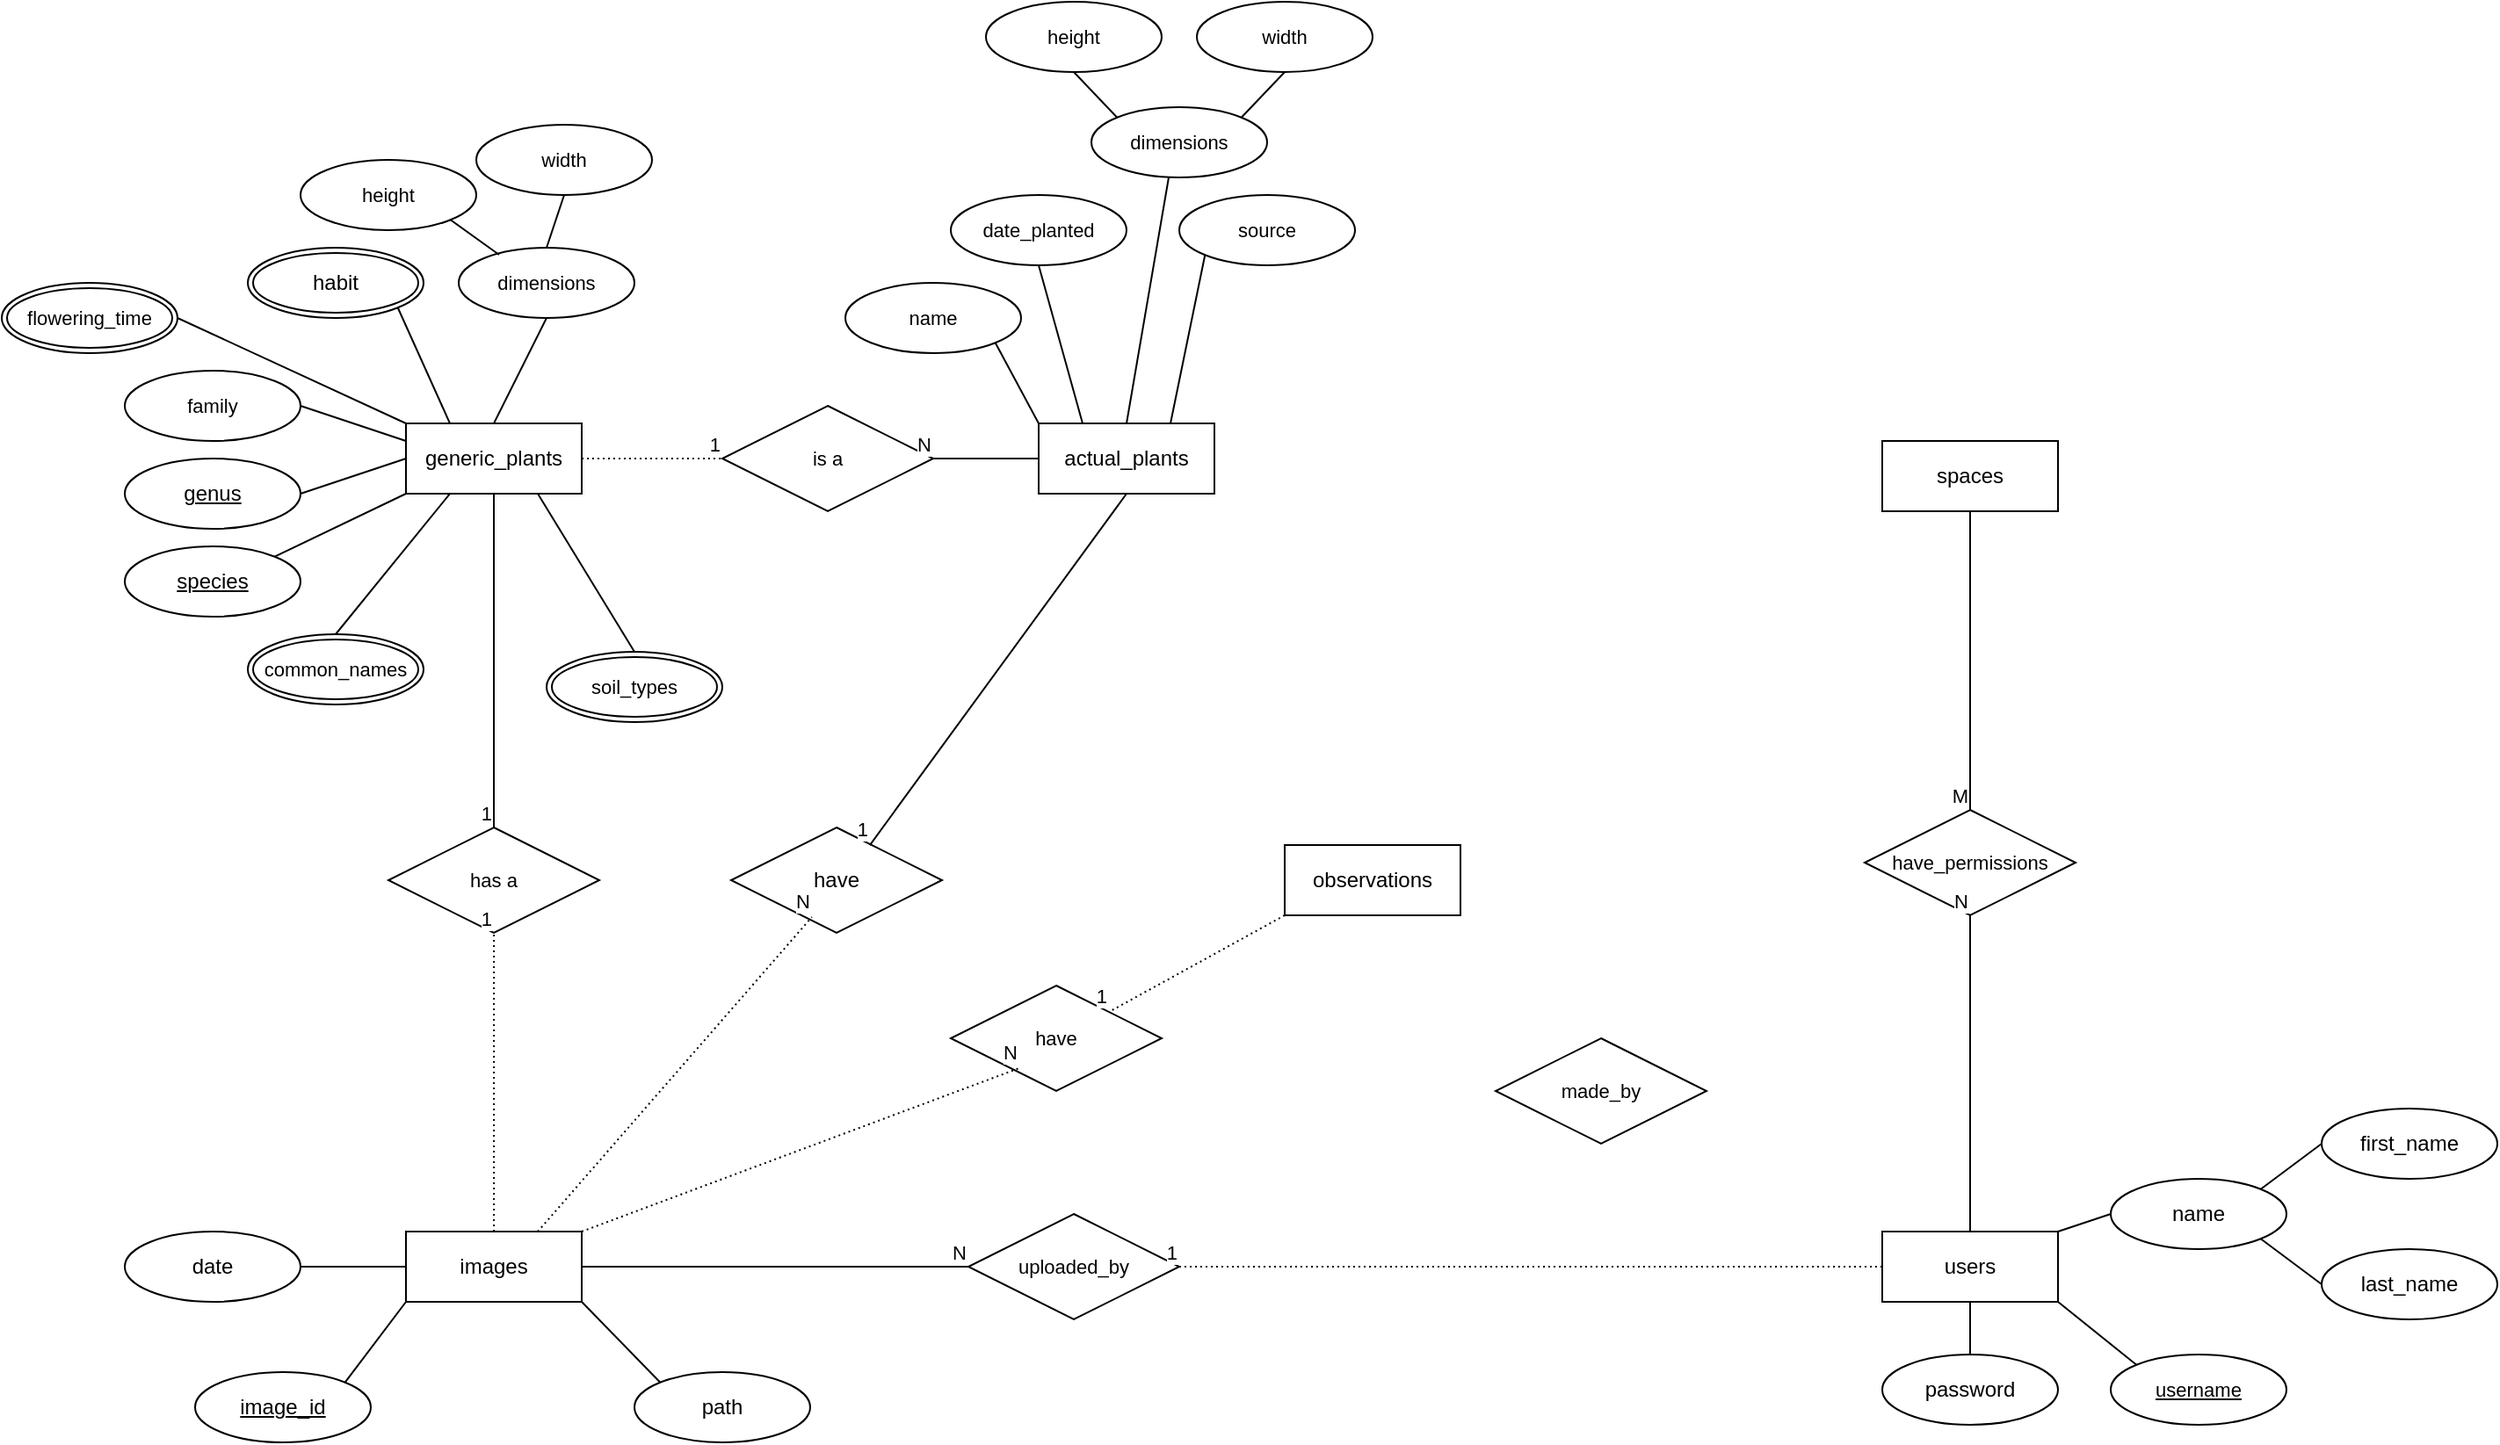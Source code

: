 <mxfile version="24.7.5">
  <diagram id="R2lEEEUBdFMjLlhIrx00" name="Page-1">
    <mxGraphModel dx="2924" dy="1106" grid="1" gridSize="10" guides="1" tooltips="1" connect="1" arrows="1" fold="1" page="1" pageScale="1" pageWidth="850" pageHeight="1100" math="0" shadow="0" extFonts="Permanent Marker^https://fonts.googleapis.com/css?family=Permanent+Marker">
      <root>
        <mxCell id="0" />
        <mxCell id="1" parent="0" />
        <mxCell id="8vloyq_Telz0-nq0sPVS-1" value="generic_plants" style="whiteSpace=wrap;html=1;align=center;fontSize=12;" parent="1" vertex="1">
          <mxGeometry x="180" y="460" width="100" height="40" as="geometry" />
        </mxCell>
        <mxCell id="GQBnyUPq5ZIcI_zQH5y9-13" style="edgeStyle=none;shape=connector;rounded=0;orthogonalLoop=1;jettySize=auto;html=1;exitX=0.75;exitY=0;exitDx=0;exitDy=0;entryX=0;entryY=1;entryDx=0;entryDy=0;strokeColor=default;align=center;verticalAlign=middle;fontFamily=Helvetica;fontSize=11;fontColor=default;labelBackgroundColor=default;endArrow=none;endFill=0;" edge="1" parent="1" source="8vloyq_Telz0-nq0sPVS-2" target="GQBnyUPq5ZIcI_zQH5y9-12">
          <mxGeometry relative="1" as="geometry" />
        </mxCell>
        <mxCell id="8vloyq_Telz0-nq0sPVS-2" value="actual_plants" style="whiteSpace=wrap;html=1;align=center;fontSize=12;" parent="1" vertex="1">
          <mxGeometry x="540" y="460" width="100" height="40" as="geometry" />
        </mxCell>
        <mxCell id="8vloyq_Telz0-nq0sPVS-4" style="rounded=0;orthogonalLoop=1;jettySize=auto;html=1;exitX=1;exitY=1;exitDx=0;exitDy=0;entryX=0.25;entryY=0;entryDx=0;entryDy=0;endArrow=none;endFill=0;fontSize=12;" parent="1" source="8vloyq_Telz0-nq0sPVS-3" target="8vloyq_Telz0-nq0sPVS-1" edge="1">
          <mxGeometry relative="1" as="geometry" />
        </mxCell>
        <mxCell id="8vloyq_Telz0-nq0sPVS-3" value="habit" style="ellipse;shape=doubleEllipse;margin=3;whiteSpace=wrap;html=1;align=center;fontSize=12;" parent="1" vertex="1">
          <mxGeometry x="90" y="360" width="100" height="40" as="geometry" />
        </mxCell>
        <mxCell id="8vloyq_Telz0-nq0sPVS-7" style="edgeStyle=none;shape=connector;rounded=0;orthogonalLoop=1;jettySize=auto;html=1;exitX=1;exitY=0.5;exitDx=0;exitDy=0;entryX=0;entryY=0.5;entryDx=0;entryDy=0;strokeColor=default;align=center;verticalAlign=middle;fontFamily=Helvetica;fontSize=12;fontColor=default;labelBackgroundColor=default;endArrow=none;endFill=0;" parent="1" source="8vloyq_Telz0-nq0sPVS-6" target="8vloyq_Telz0-nq0sPVS-1" edge="1">
          <mxGeometry relative="1" as="geometry" />
        </mxCell>
        <mxCell id="8vloyq_Telz0-nq0sPVS-6" value="genus" style="ellipse;whiteSpace=wrap;html=1;align=center;fontStyle=4;fontFamily=Helvetica;fontSize=12;fontColor=default;labelBackgroundColor=default;" parent="1" vertex="1">
          <mxGeometry x="20" y="480" width="100" height="40" as="geometry" />
        </mxCell>
        <mxCell id="8vloyq_Telz0-nq0sPVS-9" style="edgeStyle=none;shape=connector;rounded=0;orthogonalLoop=1;jettySize=auto;html=1;exitX=1;exitY=0;exitDx=0;exitDy=0;entryX=0;entryY=1;entryDx=0;entryDy=0;strokeColor=default;align=center;verticalAlign=middle;fontFamily=Helvetica;fontSize=12;fontColor=default;labelBackgroundColor=default;endArrow=none;endFill=0;" parent="1" source="8vloyq_Telz0-nq0sPVS-8" target="8vloyq_Telz0-nq0sPVS-1" edge="1">
          <mxGeometry relative="1" as="geometry" />
        </mxCell>
        <mxCell id="8vloyq_Telz0-nq0sPVS-8" value="species" style="ellipse;whiteSpace=wrap;html=1;align=center;fontStyle=4;fontFamily=Helvetica;fontSize=12;fontColor=default;labelBackgroundColor=default;" parent="1" vertex="1">
          <mxGeometry x="20" y="530" width="100" height="40" as="geometry" />
        </mxCell>
        <mxCell id="8vloyq_Telz0-nq0sPVS-10" value="images" style="whiteSpace=wrap;html=1;align=center;fontFamily=Helvetica;fontSize=12;fontColor=default;labelBackgroundColor=default;" parent="1" vertex="1">
          <mxGeometry x="180" y="920" width="100" height="40" as="geometry" />
        </mxCell>
        <mxCell id="8vloyq_Telz0-nq0sPVS-12" style="edgeStyle=none;shape=connector;rounded=0;orthogonalLoop=1;jettySize=auto;html=1;exitX=1;exitY=0;exitDx=0;exitDy=0;strokeColor=default;align=center;verticalAlign=middle;fontFamily=Helvetica;fontSize=12;fontColor=default;labelBackgroundColor=default;endArrow=none;endFill=0;entryX=0;entryY=1;entryDx=0;entryDy=0;" parent="1" source="8vloyq_Telz0-nq0sPVS-11" target="8vloyq_Telz0-nq0sPVS-10" edge="1">
          <mxGeometry relative="1" as="geometry">
            <mxPoint x="180" y="970" as="targetPoint" />
          </mxGeometry>
        </mxCell>
        <mxCell id="8vloyq_Telz0-nq0sPVS-11" value="image_id" style="ellipse;whiteSpace=wrap;html=1;align=center;fontStyle=4;fontFamily=Helvetica;fontSize=12;fontColor=default;labelBackgroundColor=default;" parent="1" vertex="1">
          <mxGeometry x="60" y="1000" width="100" height="40" as="geometry" />
        </mxCell>
        <mxCell id="8vloyq_Telz0-nq0sPVS-14" style="edgeStyle=none;shape=connector;rounded=0;orthogonalLoop=1;jettySize=auto;html=1;exitX=0;exitY=0;exitDx=0;exitDy=0;entryX=1;entryY=1;entryDx=0;entryDy=0;strokeColor=default;align=center;verticalAlign=middle;fontFamily=Helvetica;fontSize=12;fontColor=default;labelBackgroundColor=default;endArrow=none;endFill=0;" parent="1" source="8vloyq_Telz0-nq0sPVS-13" target="8vloyq_Telz0-nq0sPVS-10" edge="1">
          <mxGeometry relative="1" as="geometry" />
        </mxCell>
        <mxCell id="8vloyq_Telz0-nq0sPVS-13" value="path" style="ellipse;whiteSpace=wrap;html=1;align=center;fontFamily=Helvetica;fontSize=12;fontColor=default;labelBackgroundColor=default;" parent="1" vertex="1">
          <mxGeometry x="310" y="1000" width="100" height="40" as="geometry" />
        </mxCell>
        <mxCell id="8vloyq_Telz0-nq0sPVS-16" style="edgeStyle=none;shape=connector;rounded=0;orthogonalLoop=1;jettySize=auto;html=1;exitX=1;exitY=0.5;exitDx=0;exitDy=0;entryX=0;entryY=0.5;entryDx=0;entryDy=0;strokeColor=default;align=center;verticalAlign=middle;fontFamily=Helvetica;fontSize=12;fontColor=default;labelBackgroundColor=default;endArrow=none;endFill=0;" parent="1" source="8vloyq_Telz0-nq0sPVS-15" target="8vloyq_Telz0-nq0sPVS-10" edge="1">
          <mxGeometry relative="1" as="geometry" />
        </mxCell>
        <mxCell id="8vloyq_Telz0-nq0sPVS-15" value="date" style="ellipse;whiteSpace=wrap;html=1;align=center;fontFamily=Helvetica;fontSize=12;fontColor=default;labelBackgroundColor=default;" parent="1" vertex="1">
          <mxGeometry x="20" y="920" width="100" height="40" as="geometry" />
        </mxCell>
        <mxCell id="8vloyq_Telz0-nq0sPVS-17" value="users" style="whiteSpace=wrap;html=1;align=center;fontFamily=Helvetica;fontSize=12;fontColor=default;labelBackgroundColor=default;" parent="1" vertex="1">
          <mxGeometry x="1020" y="920" width="100" height="40" as="geometry" />
        </mxCell>
        <mxCell id="8vloyq_Telz0-nq0sPVS-18" value="observations" style="whiteSpace=wrap;html=1;align=center;fontFamily=Helvetica;fontSize=12;fontColor=default;labelBackgroundColor=default;" parent="1" vertex="1">
          <mxGeometry x="680" y="700" width="100" height="40" as="geometry" />
        </mxCell>
        <mxCell id="8vloyq_Telz0-nq0sPVS-19" value="&lt;div style=&quot;font-size: 12px;&quot;&gt;spaces&lt;/div&gt;" style="whiteSpace=wrap;html=1;align=center;fontFamily=Helvetica;fontSize=12;fontColor=default;labelBackgroundColor=default;" parent="1" vertex="1">
          <mxGeometry x="1020" y="470" width="100" height="40" as="geometry" />
        </mxCell>
        <mxCell id="8vloyq_Telz0-nq0sPVS-27" style="edgeStyle=none;shape=connector;rounded=0;orthogonalLoop=1;jettySize=auto;html=1;exitX=0;exitY=0.5;exitDx=0;exitDy=0;entryX=1;entryY=0;entryDx=0;entryDy=0;strokeColor=default;align=center;verticalAlign=middle;fontFamily=Helvetica;fontSize=12;fontColor=default;labelBackgroundColor=default;endArrow=none;endFill=0;" parent="1" source="8vloyq_Telz0-nq0sPVS-22" target="8vloyq_Telz0-nq0sPVS-17" edge="1">
          <mxGeometry relative="1" as="geometry" />
        </mxCell>
        <mxCell id="8vloyq_Telz0-nq0sPVS-22" value="name" style="ellipse;whiteSpace=wrap;html=1;align=center;fontFamily=Helvetica;fontSize=12;fontColor=default;labelBackgroundColor=default;" parent="1" vertex="1">
          <mxGeometry x="1150" y="890" width="100" height="40" as="geometry" />
        </mxCell>
        <mxCell id="8vloyq_Telz0-nq0sPVS-25" style="edgeStyle=none;shape=connector;rounded=0;orthogonalLoop=1;jettySize=auto;html=1;exitX=0;exitY=0.5;exitDx=0;exitDy=0;entryX=1;entryY=0;entryDx=0;entryDy=0;strokeColor=default;align=center;verticalAlign=middle;fontFamily=Helvetica;fontSize=12;fontColor=default;labelBackgroundColor=default;endArrow=none;endFill=0;" parent="1" source="8vloyq_Telz0-nq0sPVS-23" target="8vloyq_Telz0-nq0sPVS-22" edge="1">
          <mxGeometry relative="1" as="geometry" />
        </mxCell>
        <mxCell id="8vloyq_Telz0-nq0sPVS-23" value="first_name" style="ellipse;whiteSpace=wrap;html=1;align=center;fontFamily=Helvetica;fontSize=12;fontColor=default;labelBackgroundColor=default;" parent="1" vertex="1">
          <mxGeometry x="1270" y="850" width="100" height="40" as="geometry" />
        </mxCell>
        <mxCell id="8vloyq_Telz0-nq0sPVS-26" style="edgeStyle=none;shape=connector;rounded=0;orthogonalLoop=1;jettySize=auto;html=1;exitX=0;exitY=0.5;exitDx=0;exitDy=0;entryX=1;entryY=1;entryDx=0;entryDy=0;strokeColor=default;align=center;verticalAlign=middle;fontFamily=Helvetica;fontSize=12;fontColor=default;labelBackgroundColor=default;endArrow=none;endFill=0;" parent="1" source="8vloyq_Telz0-nq0sPVS-24" target="8vloyq_Telz0-nq0sPVS-22" edge="1">
          <mxGeometry relative="1" as="geometry" />
        </mxCell>
        <mxCell id="8vloyq_Telz0-nq0sPVS-24" value="last_name" style="ellipse;whiteSpace=wrap;html=1;align=center;fontFamily=Helvetica;fontSize=12;fontColor=default;labelBackgroundColor=default;" parent="1" vertex="1">
          <mxGeometry x="1270" y="930" width="100" height="40" as="geometry" />
        </mxCell>
        <mxCell id="8vloyq_Telz0-nq0sPVS-29" style="edgeStyle=none;shape=connector;rounded=0;orthogonalLoop=1;jettySize=auto;html=1;exitX=0;exitY=0;exitDx=0;exitDy=0;entryX=1;entryY=1;entryDx=0;entryDy=0;strokeColor=default;align=center;verticalAlign=middle;fontFamily=Helvetica;fontSize=11;fontColor=default;labelBackgroundColor=default;endArrow=none;endFill=0;" parent="1" source="8vloyq_Telz0-nq0sPVS-28" target="8vloyq_Telz0-nq0sPVS-17" edge="1">
          <mxGeometry relative="1" as="geometry" />
        </mxCell>
        <mxCell id="8vloyq_Telz0-nq0sPVS-28" value="username" style="ellipse;whiteSpace=wrap;html=1;align=center;fontStyle=4;fontFamily=Helvetica;fontSize=11;fontColor=default;labelBackgroundColor=default;" parent="1" vertex="1">
          <mxGeometry x="1150" y="990" width="100" height="40" as="geometry" />
        </mxCell>
        <mxCell id="8vloyq_Telz0-nq0sPVS-31" style="edgeStyle=none;shape=connector;rounded=0;orthogonalLoop=1;jettySize=auto;html=1;exitX=0.5;exitY=0;exitDx=0;exitDy=0;entryX=0.25;entryY=1;entryDx=0;entryDy=0;strokeColor=default;align=center;verticalAlign=middle;fontFamily=Helvetica;fontSize=11;fontColor=default;labelBackgroundColor=default;endArrow=none;endFill=0;" parent="1" source="8vloyq_Telz0-nq0sPVS-30" target="8vloyq_Telz0-nq0sPVS-1" edge="1">
          <mxGeometry relative="1" as="geometry" />
        </mxCell>
        <mxCell id="8vloyq_Telz0-nq0sPVS-30" value="common_names" style="ellipse;shape=doubleEllipse;margin=3;whiteSpace=wrap;html=1;align=center;fontFamily=Helvetica;fontSize=11;fontColor=default;labelBackgroundColor=default;" parent="1" vertex="1">
          <mxGeometry x="90" y="580" width="100" height="40" as="geometry" />
        </mxCell>
        <mxCell id="8vloyq_Telz0-nq0sPVS-33" style="edgeStyle=none;shape=connector;rounded=0;orthogonalLoop=1;jettySize=auto;html=1;exitX=1;exitY=0.5;exitDx=0;exitDy=0;strokeColor=default;align=center;verticalAlign=middle;fontFamily=Helvetica;fontSize=11;fontColor=default;labelBackgroundColor=default;endArrow=none;endFill=0;entryX=0;entryY=0.25;entryDx=0;entryDy=0;" parent="1" source="8vloyq_Telz0-nq0sPVS-32" edge="1" target="8vloyq_Telz0-nq0sPVS-1">
          <mxGeometry relative="1" as="geometry">
            <mxPoint x="190" y="460" as="targetPoint" />
          </mxGeometry>
        </mxCell>
        <mxCell id="8vloyq_Telz0-nq0sPVS-32" value="family" style="ellipse;whiteSpace=wrap;html=1;align=center;fontFamily=Helvetica;fontSize=11;fontColor=default;labelBackgroundColor=default;" parent="1" vertex="1">
          <mxGeometry x="20" y="430" width="100" height="40" as="geometry" />
        </mxCell>
        <mxCell id="8vloyq_Telz0-nq0sPVS-37" style="edgeStyle=none;shape=connector;rounded=0;orthogonalLoop=1;jettySize=auto;html=1;exitX=0.5;exitY=1;exitDx=0;exitDy=0;entryX=0.5;entryY=0;entryDx=0;entryDy=0;strokeColor=default;align=center;verticalAlign=middle;fontFamily=Helvetica;fontSize=11;fontColor=default;labelBackgroundColor=default;endArrow=none;endFill=0;" parent="1" source="8vloyq_Telz0-nq0sPVS-34" target="8vloyq_Telz0-nq0sPVS-1" edge="1">
          <mxGeometry relative="1" as="geometry" />
        </mxCell>
        <mxCell id="8vloyq_Telz0-nq0sPVS-34" value="dimensions" style="ellipse;whiteSpace=wrap;html=1;align=center;fontFamily=Helvetica;fontSize=11;fontColor=default;labelBackgroundColor=default;" parent="1" vertex="1">
          <mxGeometry x="210" y="360" width="100" height="40" as="geometry" />
        </mxCell>
        <mxCell id="8vloyq_Telz0-nq0sPVS-35" value="height" style="ellipse;whiteSpace=wrap;html=1;align=center;fontFamily=Helvetica;fontSize=11;fontColor=default;labelBackgroundColor=default;" parent="1" vertex="1">
          <mxGeometry x="120" y="310" width="100" height="40" as="geometry" />
        </mxCell>
        <mxCell id="8vloyq_Telz0-nq0sPVS-39" style="edgeStyle=none;shape=connector;rounded=0;orthogonalLoop=1;jettySize=auto;html=1;exitX=0.5;exitY=1;exitDx=0;exitDy=0;entryX=0.5;entryY=0;entryDx=0;entryDy=0;strokeColor=default;align=center;verticalAlign=middle;fontFamily=Helvetica;fontSize=11;fontColor=default;labelBackgroundColor=default;endArrow=none;endFill=0;" parent="1" source="8vloyq_Telz0-nq0sPVS-36" target="8vloyq_Telz0-nq0sPVS-34" edge="1">
          <mxGeometry relative="1" as="geometry" />
        </mxCell>
        <mxCell id="8vloyq_Telz0-nq0sPVS-36" value="width" style="ellipse;whiteSpace=wrap;html=1;align=center;fontFamily=Helvetica;fontSize=11;fontColor=default;labelBackgroundColor=default;" parent="1" vertex="1">
          <mxGeometry x="220" y="290" width="100" height="40" as="geometry" />
        </mxCell>
        <mxCell id="8vloyq_Telz0-nq0sPVS-38" style="edgeStyle=none;shape=connector;rounded=0;orthogonalLoop=1;jettySize=auto;html=1;exitX=1;exitY=1;exitDx=0;exitDy=0;entryX=0.23;entryY=0.1;entryDx=0;entryDy=0;entryPerimeter=0;strokeColor=default;align=center;verticalAlign=middle;fontFamily=Helvetica;fontSize=11;fontColor=default;labelBackgroundColor=default;endArrow=none;endFill=0;" parent="1" source="8vloyq_Telz0-nq0sPVS-35" target="8vloyq_Telz0-nq0sPVS-34" edge="1">
          <mxGeometry relative="1" as="geometry" />
        </mxCell>
        <mxCell id="8vloyq_Telz0-nq0sPVS-40" value="is a" style="shape=rhombus;perimeter=rhombusPerimeter;whiteSpace=wrap;html=1;align=center;fontFamily=Helvetica;fontSize=11;fontColor=default;labelBackgroundColor=default;" parent="1" vertex="1">
          <mxGeometry x="360" y="450" width="120" height="60" as="geometry" />
        </mxCell>
        <mxCell id="8vloyq_Telz0-nq0sPVS-45" value="" style="endArrow=none;html=1;rounded=0;strokeColor=default;align=center;verticalAlign=middle;fontFamily=Helvetica;fontSize=11;fontColor=default;labelBackgroundColor=default;entryX=1;entryY=0.5;entryDx=0;entryDy=0;exitX=0;exitY=0.5;exitDx=0;exitDy=0;" parent="1" source="8vloyq_Telz0-nq0sPVS-2" target="8vloyq_Telz0-nq0sPVS-40" edge="1">
          <mxGeometry relative="1" as="geometry">
            <mxPoint x="340" y="620" as="sourcePoint" />
            <mxPoint x="500" y="620" as="targetPoint" />
          </mxGeometry>
        </mxCell>
        <mxCell id="8vloyq_Telz0-nq0sPVS-46" value="N" style="resizable=0;html=1;whiteSpace=wrap;align=right;verticalAlign=bottom;fontFamily=Helvetica;fontSize=11;fontColor=default;labelBackgroundColor=default;" parent="8vloyq_Telz0-nq0sPVS-45" connectable="0" vertex="1">
          <mxGeometry x="1" relative="1" as="geometry" />
        </mxCell>
        <mxCell id="8vloyq_Telz0-nq0sPVS-47" value="" style="endArrow=none;html=1;rounded=0;dashed=1;dashPattern=1 2;strokeColor=default;align=center;verticalAlign=middle;fontFamily=Helvetica;fontSize=11;fontColor=default;labelBackgroundColor=default;entryX=0;entryY=0.5;entryDx=0;entryDy=0;exitX=1;exitY=0.5;exitDx=0;exitDy=0;" parent="1" source="8vloyq_Telz0-nq0sPVS-1" target="8vloyq_Telz0-nq0sPVS-40" edge="1">
          <mxGeometry relative="1" as="geometry">
            <mxPoint x="320" y="620" as="sourcePoint" />
            <mxPoint x="480" y="620" as="targetPoint" />
          </mxGeometry>
        </mxCell>
        <mxCell id="8vloyq_Telz0-nq0sPVS-48" value="1" style="resizable=0;html=1;whiteSpace=wrap;align=right;verticalAlign=bottom;fontFamily=Helvetica;fontSize=11;fontColor=default;labelBackgroundColor=default;" parent="8vloyq_Telz0-nq0sPVS-47" connectable="0" vertex="1">
          <mxGeometry x="1" relative="1" as="geometry" />
        </mxCell>
        <mxCell id="8vloyq_Telz0-nq0sPVS-50" style="edgeStyle=none;shape=connector;rounded=0;orthogonalLoop=1;jettySize=auto;html=1;exitX=1;exitY=1;exitDx=0;exitDy=0;entryX=0;entryY=0;entryDx=0;entryDy=0;strokeColor=default;align=center;verticalAlign=middle;fontFamily=Helvetica;fontSize=11;fontColor=default;labelBackgroundColor=default;endArrow=none;endFill=0;" parent="1" source="8vloyq_Telz0-nq0sPVS-49" target="8vloyq_Telz0-nq0sPVS-2" edge="1">
          <mxGeometry relative="1" as="geometry" />
        </mxCell>
        <mxCell id="8vloyq_Telz0-nq0sPVS-49" value="name" style="ellipse;whiteSpace=wrap;html=1;align=center;fontFamily=Helvetica;fontSize=11;fontColor=default;labelBackgroundColor=default;" parent="1" vertex="1">
          <mxGeometry x="430" y="380" width="100" height="40" as="geometry" />
        </mxCell>
        <mxCell id="8vloyq_Telz0-nq0sPVS-55" style="edgeStyle=none;shape=connector;rounded=0;orthogonalLoop=1;jettySize=auto;html=1;exitX=0.5;exitY=1;exitDx=0;exitDy=0;entryX=0.25;entryY=0;entryDx=0;entryDy=0;strokeColor=default;align=center;verticalAlign=middle;fontFamily=Helvetica;fontSize=11;fontColor=default;labelBackgroundColor=default;endArrow=none;endFill=0;" parent="1" source="8vloyq_Telz0-nq0sPVS-51" target="8vloyq_Telz0-nq0sPVS-2" edge="1">
          <mxGeometry relative="1" as="geometry" />
        </mxCell>
        <mxCell id="8vloyq_Telz0-nq0sPVS-51" value="date_planted" style="ellipse;whiteSpace=wrap;html=1;align=center;fontFamily=Helvetica;fontSize=11;fontColor=default;labelBackgroundColor=default;" parent="1" vertex="1">
          <mxGeometry x="490" y="330" width="100" height="40" as="geometry" />
        </mxCell>
        <mxCell id="8vloyq_Telz0-nq0sPVS-54" style="edgeStyle=none;shape=connector;rounded=0;orthogonalLoop=1;jettySize=auto;html=1;exitX=0.5;exitY=0;exitDx=0;exitDy=0;entryX=0.75;entryY=1;entryDx=0;entryDy=0;strokeColor=default;align=center;verticalAlign=middle;fontFamily=Helvetica;fontSize=11;fontColor=default;labelBackgroundColor=default;endArrow=none;endFill=0;" parent="1" source="8vloyq_Telz0-nq0sPVS-53" target="8vloyq_Telz0-nq0sPVS-1" edge="1">
          <mxGeometry relative="1" as="geometry" />
        </mxCell>
        <mxCell id="8vloyq_Telz0-nq0sPVS-53" value="soil_types" style="ellipse;shape=doubleEllipse;margin=3;whiteSpace=wrap;html=1;align=center;fontFamily=Helvetica;fontSize=11;fontColor=default;labelBackgroundColor=default;" parent="1" vertex="1">
          <mxGeometry x="260" y="590" width="100" height="40" as="geometry" />
        </mxCell>
        <mxCell id="8vloyq_Telz0-nq0sPVS-59" style="edgeStyle=none;shape=connector;rounded=0;orthogonalLoop=1;jettySize=auto;html=1;exitX=0;exitY=0;exitDx=0;exitDy=0;entryX=0.5;entryY=1;entryDx=0;entryDy=0;strokeColor=default;align=center;verticalAlign=middle;fontFamily=Helvetica;fontSize=11;fontColor=default;labelBackgroundColor=default;endArrow=none;endFill=0;" parent="1" source="8vloyq_Telz0-nq0sPVS-56" target="8vloyq_Telz0-nq0sPVS-57" edge="1">
          <mxGeometry relative="1" as="geometry" />
        </mxCell>
        <mxCell id="8vloyq_Telz0-nq0sPVS-60" style="edgeStyle=none;shape=connector;rounded=0;orthogonalLoop=1;jettySize=auto;html=1;exitX=1;exitY=0;exitDx=0;exitDy=0;entryX=0.5;entryY=1;entryDx=0;entryDy=0;strokeColor=default;align=center;verticalAlign=middle;fontFamily=Helvetica;fontSize=11;fontColor=default;labelBackgroundColor=default;endArrow=none;endFill=0;" parent="1" source="8vloyq_Telz0-nq0sPVS-56" target="8vloyq_Telz0-nq0sPVS-58" edge="1">
          <mxGeometry relative="1" as="geometry" />
        </mxCell>
        <mxCell id="8vloyq_Telz0-nq0sPVS-56" value="dimensions" style="ellipse;whiteSpace=wrap;html=1;align=center;fontFamily=Helvetica;fontSize=11;fontColor=default;labelBackgroundColor=default;" parent="1" vertex="1">
          <mxGeometry x="570" y="280" width="100" height="40" as="geometry" />
        </mxCell>
        <mxCell id="8vloyq_Telz0-nq0sPVS-57" value="height" style="ellipse;whiteSpace=wrap;html=1;align=center;fontFamily=Helvetica;fontSize=11;fontColor=default;labelBackgroundColor=default;" parent="1" vertex="1">
          <mxGeometry x="510" y="220" width="100" height="40" as="geometry" />
        </mxCell>
        <mxCell id="8vloyq_Telz0-nq0sPVS-58" value="width" style="ellipse;whiteSpace=wrap;html=1;align=center;fontFamily=Helvetica;fontSize=11;fontColor=default;labelBackgroundColor=default;" parent="1" vertex="1">
          <mxGeometry x="630" y="220" width="100" height="40" as="geometry" />
        </mxCell>
        <mxCell id="8vloyq_Telz0-nq0sPVS-61" style="edgeStyle=none;shape=connector;rounded=0;orthogonalLoop=1;jettySize=auto;html=1;exitX=0.5;exitY=0;exitDx=0;exitDy=0;entryX=0.44;entryY=1;entryDx=0;entryDy=0;entryPerimeter=0;strokeColor=default;align=center;verticalAlign=middle;fontFamily=Helvetica;fontSize=11;fontColor=default;labelBackgroundColor=default;endArrow=none;endFill=0;" parent="1" source="8vloyq_Telz0-nq0sPVS-2" target="8vloyq_Telz0-nq0sPVS-56" edge="1">
          <mxGeometry relative="1" as="geometry" />
        </mxCell>
        <mxCell id="8vloyq_Telz0-nq0sPVS-62" value="has a" style="shape=rhombus;perimeter=rhombusPerimeter;whiteSpace=wrap;html=1;align=center;fontFamily=Helvetica;fontSize=11;fontColor=default;labelBackgroundColor=default;" parent="1" vertex="1">
          <mxGeometry x="170" y="690" width="120" height="60" as="geometry" />
        </mxCell>
        <mxCell id="8vloyq_Telz0-nq0sPVS-65" value="" style="endArrow=none;html=1;rounded=0;strokeColor=default;align=center;verticalAlign=middle;fontFamily=Helvetica;fontSize=11;fontColor=default;labelBackgroundColor=default;entryX=0.5;entryY=0;entryDx=0;entryDy=0;exitX=0.5;exitY=1;exitDx=0;exitDy=0;" parent="1" source="8vloyq_Telz0-nq0sPVS-1" target="8vloyq_Telz0-nq0sPVS-62" edge="1">
          <mxGeometry relative="1" as="geometry">
            <mxPoint x="520" y="630" as="sourcePoint" />
            <mxPoint x="680" y="630" as="targetPoint" />
          </mxGeometry>
        </mxCell>
        <mxCell id="8vloyq_Telz0-nq0sPVS-66" value="1" style="resizable=0;html=1;whiteSpace=wrap;align=right;verticalAlign=bottom;fontFamily=Helvetica;fontSize=11;fontColor=default;labelBackgroundColor=default;" parent="8vloyq_Telz0-nq0sPVS-65" connectable="0" vertex="1">
          <mxGeometry x="1" relative="1" as="geometry" />
        </mxCell>
        <mxCell id="8vloyq_Telz0-nq0sPVS-67" value="" style="endArrow=none;html=1;rounded=0;dashed=1;dashPattern=1 2;strokeColor=default;align=center;verticalAlign=middle;fontFamily=Helvetica;fontSize=11;fontColor=default;labelBackgroundColor=default;entryX=0.5;entryY=1;entryDx=0;entryDy=0;exitX=0.5;exitY=0;exitDx=0;exitDy=0;" parent="1" source="8vloyq_Telz0-nq0sPVS-10" target="8vloyq_Telz0-nq0sPVS-62" edge="1">
          <mxGeometry relative="1" as="geometry">
            <mxPoint x="520" y="630" as="sourcePoint" />
            <mxPoint x="680" y="630" as="targetPoint" />
          </mxGeometry>
        </mxCell>
        <mxCell id="8vloyq_Telz0-nq0sPVS-68" value="1" style="resizable=0;html=1;whiteSpace=wrap;align=right;verticalAlign=bottom;fontFamily=Helvetica;fontSize=11;fontColor=default;labelBackgroundColor=default;" parent="8vloyq_Telz0-nq0sPVS-67" connectable="0" vertex="1">
          <mxGeometry x="1" relative="1" as="geometry" />
        </mxCell>
        <mxCell id="8vloyq_Telz0-nq0sPVS-69" value="uploaded_by" style="shape=rhombus;perimeter=rhombusPerimeter;whiteSpace=wrap;html=1;align=center;fontFamily=Helvetica;fontSize=11;fontColor=default;labelBackgroundColor=default;" parent="1" vertex="1">
          <mxGeometry x="500" y="910" width="120" height="60" as="geometry" />
        </mxCell>
        <mxCell id="8vloyq_Telz0-nq0sPVS-70" value="" style="endArrow=none;html=1;rounded=0;strokeColor=default;align=center;verticalAlign=middle;fontFamily=Helvetica;fontSize=11;fontColor=default;labelBackgroundColor=default;entryX=0;entryY=0.5;entryDx=0;entryDy=0;exitX=1;exitY=0.5;exitDx=0;exitDy=0;" parent="1" source="8vloyq_Telz0-nq0sPVS-10" target="8vloyq_Telz0-nq0sPVS-69" edge="1">
          <mxGeometry relative="1" as="geometry">
            <mxPoint x="520" y="630" as="sourcePoint" />
            <mxPoint x="680" y="630" as="targetPoint" />
          </mxGeometry>
        </mxCell>
        <mxCell id="8vloyq_Telz0-nq0sPVS-71" value="N" style="resizable=0;html=1;whiteSpace=wrap;align=right;verticalAlign=bottom;fontFamily=Helvetica;fontSize=11;fontColor=default;labelBackgroundColor=default;" parent="8vloyq_Telz0-nq0sPVS-70" connectable="0" vertex="1">
          <mxGeometry x="1" relative="1" as="geometry" />
        </mxCell>
        <mxCell id="8vloyq_Telz0-nq0sPVS-72" value="" style="endArrow=none;html=1;rounded=0;dashed=1;dashPattern=1 2;strokeColor=default;align=center;verticalAlign=middle;fontFamily=Helvetica;fontSize=11;fontColor=default;labelBackgroundColor=default;entryX=1;entryY=0.5;entryDx=0;entryDy=0;exitX=0;exitY=0.5;exitDx=0;exitDy=0;" parent="1" source="8vloyq_Telz0-nq0sPVS-17" target="8vloyq_Telz0-nq0sPVS-69" edge="1">
          <mxGeometry relative="1" as="geometry">
            <mxPoint x="520" y="630" as="sourcePoint" />
            <mxPoint x="680" y="630" as="targetPoint" />
          </mxGeometry>
        </mxCell>
        <mxCell id="8vloyq_Telz0-nq0sPVS-73" value="1" style="resizable=0;html=1;whiteSpace=wrap;align=right;verticalAlign=bottom;fontFamily=Helvetica;fontSize=11;fontColor=default;labelBackgroundColor=default;" parent="8vloyq_Telz0-nq0sPVS-72" connectable="0" vertex="1">
          <mxGeometry x="1" relative="1" as="geometry" />
        </mxCell>
        <mxCell id="GQBnyUPq5ZIcI_zQH5y9-2" style="rounded=0;orthogonalLoop=1;jettySize=auto;html=1;exitX=0.5;exitY=0;exitDx=0;exitDy=0;entryX=0.5;entryY=1;entryDx=0;entryDy=0;endArrow=none;endFill=0;" edge="1" parent="1" source="GQBnyUPq5ZIcI_zQH5y9-1" target="8vloyq_Telz0-nq0sPVS-17">
          <mxGeometry relative="1" as="geometry" />
        </mxCell>
        <mxCell id="GQBnyUPq5ZIcI_zQH5y9-1" value="password" style="ellipse;whiteSpace=wrap;html=1;align=center;" vertex="1" parent="1">
          <mxGeometry x="1020" y="990" width="100" height="40" as="geometry" />
        </mxCell>
        <mxCell id="GQBnyUPq5ZIcI_zQH5y9-4" value="have" style="shape=rhombus;perimeter=rhombusPerimeter;whiteSpace=wrap;html=1;align=center;" vertex="1" parent="1">
          <mxGeometry x="365" y="690" width="120" height="60" as="geometry" />
        </mxCell>
        <mxCell id="GQBnyUPq5ZIcI_zQH5y9-12" value="source" style="ellipse;whiteSpace=wrap;html=1;align=center;fontFamily=Helvetica;fontSize=11;fontColor=default;labelBackgroundColor=default;" vertex="1" parent="1">
          <mxGeometry x="620" y="330" width="100" height="40" as="geometry" />
        </mxCell>
        <mxCell id="GQBnyUPq5ZIcI_zQH5y9-14" value="have" style="shape=rhombus;perimeter=rhombusPerimeter;whiteSpace=wrap;html=1;align=center;fontFamily=Helvetica;fontSize=11;fontColor=default;labelBackgroundColor=default;" vertex="1" parent="1">
          <mxGeometry x="490" y="780" width="120" height="60" as="geometry" />
        </mxCell>
        <mxCell id="GQBnyUPq5ZIcI_zQH5y9-15" value="" style="endArrow=none;html=1;rounded=0;dashed=1;dashPattern=1 2;strokeColor=default;align=center;verticalAlign=middle;fontFamily=Helvetica;fontSize=11;fontColor=default;labelBackgroundColor=default;edgeStyle=none;entryX=0.383;entryY=0.85;entryDx=0;entryDy=0;exitX=0.75;exitY=0;exitDx=0;exitDy=0;entryPerimeter=0;" edge="1" parent="1" source="8vloyq_Telz0-nq0sPVS-10" target="GQBnyUPq5ZIcI_zQH5y9-4">
          <mxGeometry relative="1" as="geometry">
            <mxPoint x="420" y="620" as="sourcePoint" />
            <mxPoint x="580" y="620" as="targetPoint" />
          </mxGeometry>
        </mxCell>
        <mxCell id="GQBnyUPq5ZIcI_zQH5y9-16" value="N" style="resizable=0;html=1;whiteSpace=wrap;align=right;verticalAlign=bottom;fontFamily=Helvetica;fontSize=11;fontColor=default;labelBackgroundColor=default;" connectable="0" vertex="1" parent="GQBnyUPq5ZIcI_zQH5y9-15">
          <mxGeometry x="1" relative="1" as="geometry" />
        </mxCell>
        <mxCell id="GQBnyUPq5ZIcI_zQH5y9-17" value="" style="endArrow=none;html=1;rounded=0;strokeColor=default;align=center;verticalAlign=middle;fontFamily=Helvetica;fontSize=11;fontColor=default;labelBackgroundColor=default;edgeStyle=none;entryX=0.658;entryY=0.167;entryDx=0;entryDy=0;entryPerimeter=0;exitX=0.5;exitY=1;exitDx=0;exitDy=0;" edge="1" parent="1" source="8vloyq_Telz0-nq0sPVS-2" target="GQBnyUPq5ZIcI_zQH5y9-4">
          <mxGeometry relative="1" as="geometry">
            <mxPoint x="420" y="620" as="sourcePoint" />
            <mxPoint x="580" y="620" as="targetPoint" />
          </mxGeometry>
        </mxCell>
        <mxCell id="GQBnyUPq5ZIcI_zQH5y9-18" value="1" style="resizable=0;html=1;whiteSpace=wrap;align=right;verticalAlign=bottom;fontFamily=Helvetica;fontSize=11;fontColor=default;labelBackgroundColor=default;" connectable="0" vertex="1" parent="GQBnyUPq5ZIcI_zQH5y9-17">
          <mxGeometry x="1" relative="1" as="geometry" />
        </mxCell>
        <mxCell id="GQBnyUPq5ZIcI_zQH5y9-19" value="" style="endArrow=none;html=1;rounded=0;dashed=1;dashPattern=1 2;strokeColor=default;align=center;verticalAlign=middle;fontFamily=Helvetica;fontSize=11;fontColor=default;labelBackgroundColor=default;edgeStyle=none;entryX=0.325;entryY=0.783;entryDx=0;entryDy=0;exitX=1;exitY=0;exitDx=0;exitDy=0;entryPerimeter=0;" edge="1" parent="1" source="8vloyq_Telz0-nq0sPVS-10" target="GQBnyUPq5ZIcI_zQH5y9-14">
          <mxGeometry relative="1" as="geometry">
            <mxPoint x="265" y="930" as="sourcePoint" />
            <mxPoint x="421" y="751" as="targetPoint" />
          </mxGeometry>
        </mxCell>
        <mxCell id="GQBnyUPq5ZIcI_zQH5y9-20" value="N" style="resizable=0;html=1;whiteSpace=wrap;align=right;verticalAlign=bottom;fontFamily=Helvetica;fontSize=11;fontColor=default;labelBackgroundColor=default;" connectable="0" vertex="1" parent="GQBnyUPq5ZIcI_zQH5y9-19">
          <mxGeometry x="1" relative="1" as="geometry" />
        </mxCell>
        <mxCell id="GQBnyUPq5ZIcI_zQH5y9-21" value="" style="endArrow=none;html=1;rounded=0;dashed=1;dashPattern=1 2;strokeColor=default;align=center;verticalAlign=middle;fontFamily=Helvetica;fontSize=11;fontColor=default;labelBackgroundColor=default;edgeStyle=none;entryX=1;entryY=0;entryDx=0;entryDy=0;exitX=0;exitY=1;exitDx=0;exitDy=0;" edge="1" parent="1" source="8vloyq_Telz0-nq0sPVS-18" target="GQBnyUPq5ZIcI_zQH5y9-14">
          <mxGeometry relative="1" as="geometry">
            <mxPoint x="420" y="620" as="sourcePoint" />
            <mxPoint x="580" y="620" as="targetPoint" />
          </mxGeometry>
        </mxCell>
        <mxCell id="GQBnyUPq5ZIcI_zQH5y9-22" value="1" style="resizable=0;html=1;whiteSpace=wrap;align=right;verticalAlign=bottom;fontFamily=Helvetica;fontSize=11;fontColor=default;labelBackgroundColor=default;" connectable="0" vertex="1" parent="GQBnyUPq5ZIcI_zQH5y9-21">
          <mxGeometry x="1" relative="1" as="geometry" />
        </mxCell>
        <mxCell id="GQBnyUPq5ZIcI_zQH5y9-23" value="have_permissions" style="shape=rhombus;perimeter=rhombusPerimeter;whiteSpace=wrap;html=1;align=center;fontFamily=Helvetica;fontSize=11;fontColor=default;labelBackgroundColor=default;" vertex="1" parent="1">
          <mxGeometry x="1010" y="680" width="120" height="60" as="geometry" />
        </mxCell>
        <mxCell id="GQBnyUPq5ZIcI_zQH5y9-27" value="" style="endArrow=none;html=1;rounded=0;strokeColor=default;align=center;verticalAlign=middle;fontFamily=Helvetica;fontSize=11;fontColor=default;labelBackgroundColor=default;edgeStyle=none;entryX=0.5;entryY=1;entryDx=0;entryDy=0;exitX=0.5;exitY=0;exitDx=0;exitDy=0;" edge="1" parent="1" source="8vloyq_Telz0-nq0sPVS-17" target="GQBnyUPq5ZIcI_zQH5y9-23">
          <mxGeometry relative="1" as="geometry">
            <mxPoint x="590" y="620" as="sourcePoint" />
            <mxPoint x="750" y="620" as="targetPoint" />
          </mxGeometry>
        </mxCell>
        <mxCell id="GQBnyUPq5ZIcI_zQH5y9-28" value="N" style="resizable=0;html=1;whiteSpace=wrap;align=right;verticalAlign=bottom;fontFamily=Helvetica;fontSize=11;fontColor=default;labelBackgroundColor=default;" connectable="0" vertex="1" parent="GQBnyUPq5ZIcI_zQH5y9-27">
          <mxGeometry x="1" relative="1" as="geometry" />
        </mxCell>
        <mxCell id="GQBnyUPq5ZIcI_zQH5y9-29" value="" style="endArrow=none;html=1;rounded=0;strokeColor=default;align=center;verticalAlign=middle;fontFamily=Helvetica;fontSize=11;fontColor=default;labelBackgroundColor=default;edgeStyle=none;entryX=0.5;entryY=0;entryDx=0;entryDy=0;exitX=0.5;exitY=1;exitDx=0;exitDy=0;" edge="1" parent="1" source="8vloyq_Telz0-nq0sPVS-19" target="GQBnyUPq5ZIcI_zQH5y9-23">
          <mxGeometry relative="1" as="geometry">
            <mxPoint x="590" y="620" as="sourcePoint" />
            <mxPoint x="750" y="620" as="targetPoint" />
          </mxGeometry>
        </mxCell>
        <mxCell id="GQBnyUPq5ZIcI_zQH5y9-30" value="M" style="resizable=0;html=1;whiteSpace=wrap;align=right;verticalAlign=bottom;fontFamily=Helvetica;fontSize=11;fontColor=default;labelBackgroundColor=default;" connectable="0" vertex="1" parent="GQBnyUPq5ZIcI_zQH5y9-29">
          <mxGeometry x="1" relative="1" as="geometry" />
        </mxCell>
        <mxCell id="GQBnyUPq5ZIcI_zQH5y9-32" style="edgeStyle=none;shape=connector;rounded=0;orthogonalLoop=1;jettySize=auto;html=1;exitX=1;exitY=0.5;exitDx=0;exitDy=0;entryX=0;entryY=0;entryDx=0;entryDy=0;strokeColor=default;align=center;verticalAlign=middle;fontFamily=Helvetica;fontSize=11;fontColor=default;labelBackgroundColor=default;endArrow=none;endFill=0;" edge="1" parent="1" source="GQBnyUPq5ZIcI_zQH5y9-33" target="8vloyq_Telz0-nq0sPVS-1">
          <mxGeometry relative="1" as="geometry">
            <mxPoint x="60" y="380" as="sourcePoint" />
          </mxGeometry>
        </mxCell>
        <mxCell id="GQBnyUPq5ZIcI_zQH5y9-33" value="flowering_time" style="ellipse;shape=doubleEllipse;margin=3;whiteSpace=wrap;html=1;align=center;fontFamily=Helvetica;fontSize=11;fontColor=default;labelBackgroundColor=default;" vertex="1" parent="1">
          <mxGeometry x="-50" y="380" width="100" height="40" as="geometry" />
        </mxCell>
        <mxCell id="GQBnyUPq5ZIcI_zQH5y9-34" value="made_by" style="shape=rhombus;perimeter=rhombusPerimeter;whiteSpace=wrap;html=1;align=center;fontFamily=Helvetica;fontSize=11;fontColor=default;labelBackgroundColor=default;" vertex="1" parent="1">
          <mxGeometry x="800" y="810" width="120" height="60" as="geometry" />
        </mxCell>
      </root>
    </mxGraphModel>
  </diagram>
</mxfile>

